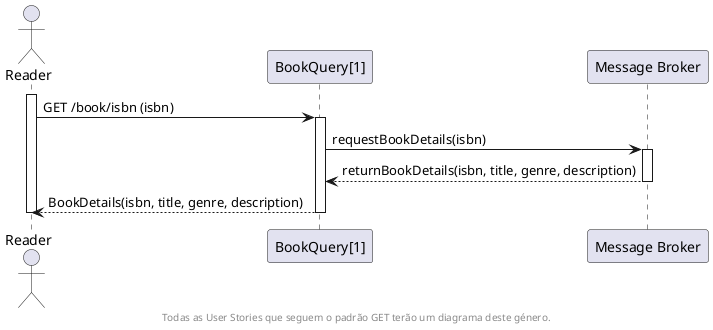 @startuml

actor "Reader" as U
participant "BookQuery[1]" as BM1
participant "Message Broker" as MB

activate U
U -> BM1 : GET /book/isbn (isbn)
activate BM1

BM1 -> MB : requestBookDetails(isbn)
activate MB

MB --> BM1 : returnBookDetails(isbn, title, genre, description)
deactivate MB

BM1 --> U: BookDetails(isbn, title, genre, description)
deactivate BM1
deactivate U

footer Todas as User Stories que seguem o padrão GET terão um diagrama deste género.

@enduml
